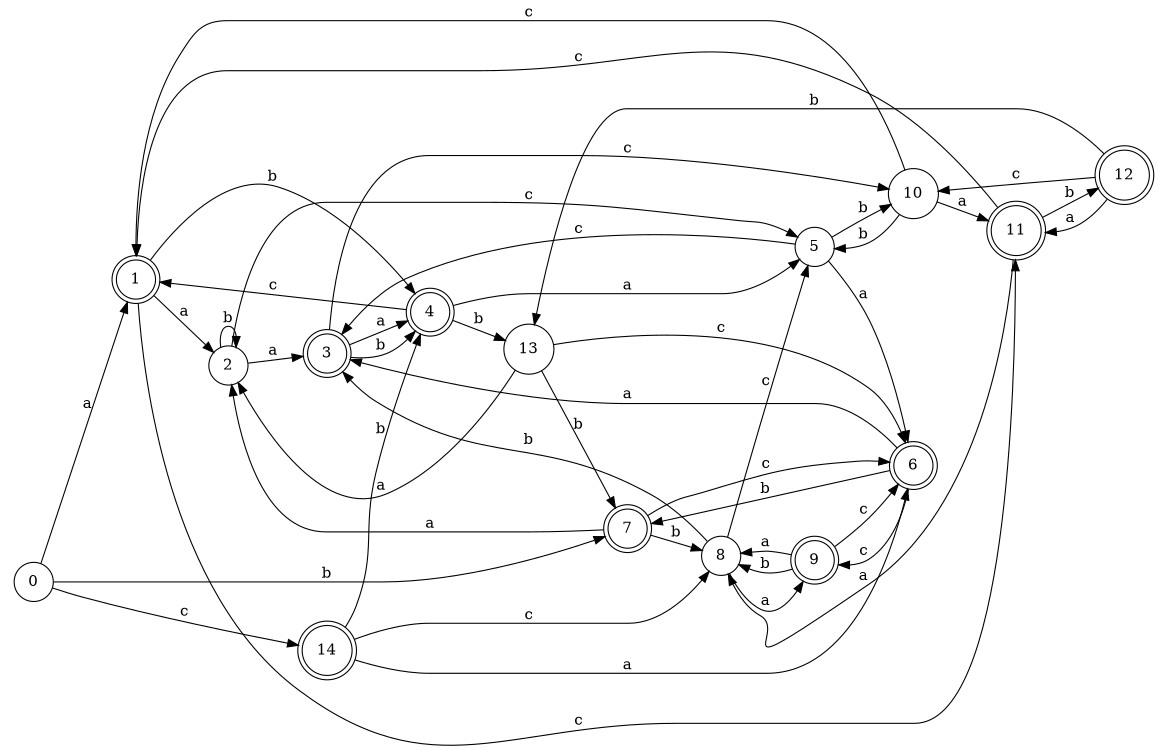 digraph n12_7 {
__start0 [label="" shape="none"];

rankdir=LR;
size="8,5";

s0 [style="filled", color="black", fillcolor="white" shape="circle", label="0"];
s1 [style="rounded,filled", color="black", fillcolor="white" shape="doublecircle", label="1"];
s2 [style="filled", color="black", fillcolor="white" shape="circle", label="2"];
s3 [style="rounded,filled", color="black", fillcolor="white" shape="doublecircle", label="3"];
s4 [style="rounded,filled", color="black", fillcolor="white" shape="doublecircle", label="4"];
s5 [style="filled", color="black", fillcolor="white" shape="circle", label="5"];
s6 [style="rounded,filled", color="black", fillcolor="white" shape="doublecircle", label="6"];
s7 [style="rounded,filled", color="black", fillcolor="white" shape="doublecircle", label="7"];
s8 [style="filled", color="black", fillcolor="white" shape="circle", label="8"];
s9 [style="rounded,filled", color="black", fillcolor="white" shape="doublecircle", label="9"];
s10 [style="filled", color="black", fillcolor="white" shape="circle", label="10"];
s11 [style="rounded,filled", color="black", fillcolor="white" shape="doublecircle", label="11"];
s12 [style="rounded,filled", color="black", fillcolor="white" shape="doublecircle", label="12"];
s13 [style="filled", color="black", fillcolor="white" shape="circle", label="13"];
s14 [style="rounded,filled", color="black", fillcolor="white" shape="doublecircle", label="14"];
s0 -> s1 [label="a"];
s0 -> s7 [label="b"];
s0 -> s14 [label="c"];
s1 -> s2 [label="a"];
s1 -> s4 [label="b"];
s1 -> s11 [label="c"];
s2 -> s3 [label="a"];
s2 -> s2 [label="b"];
s2 -> s5 [label="c"];
s3 -> s4 [label="a"];
s3 -> s4 [label="b"];
s3 -> s10 [label="c"];
s4 -> s5 [label="a"];
s4 -> s13 [label="b"];
s4 -> s1 [label="c"];
s5 -> s6 [label="a"];
s5 -> s10 [label="b"];
s5 -> s3 [label="c"];
s6 -> s3 [label="a"];
s6 -> s7 [label="b"];
s6 -> s9 [label="c"];
s7 -> s2 [label="a"];
s7 -> s8 [label="b"];
s7 -> s6 [label="c"];
s8 -> s9 [label="a"];
s8 -> s3 [label="b"];
s8 -> s5 [label="c"];
s9 -> s8 [label="a"];
s9 -> s8 [label="b"];
s9 -> s6 [label="c"];
s10 -> s11 [label="a"];
s10 -> s5 [label="b"];
s10 -> s1 [label="c"];
s11 -> s8 [label="a"];
s11 -> s12 [label="b"];
s11 -> s1 [label="c"];
s12 -> s11 [label="a"];
s12 -> s13 [label="b"];
s12 -> s10 [label="c"];
s13 -> s2 [label="a"];
s13 -> s7 [label="b"];
s13 -> s6 [label="c"];
s14 -> s6 [label="a"];
s14 -> s4 [label="b"];
s14 -> s8 [label="c"];

}